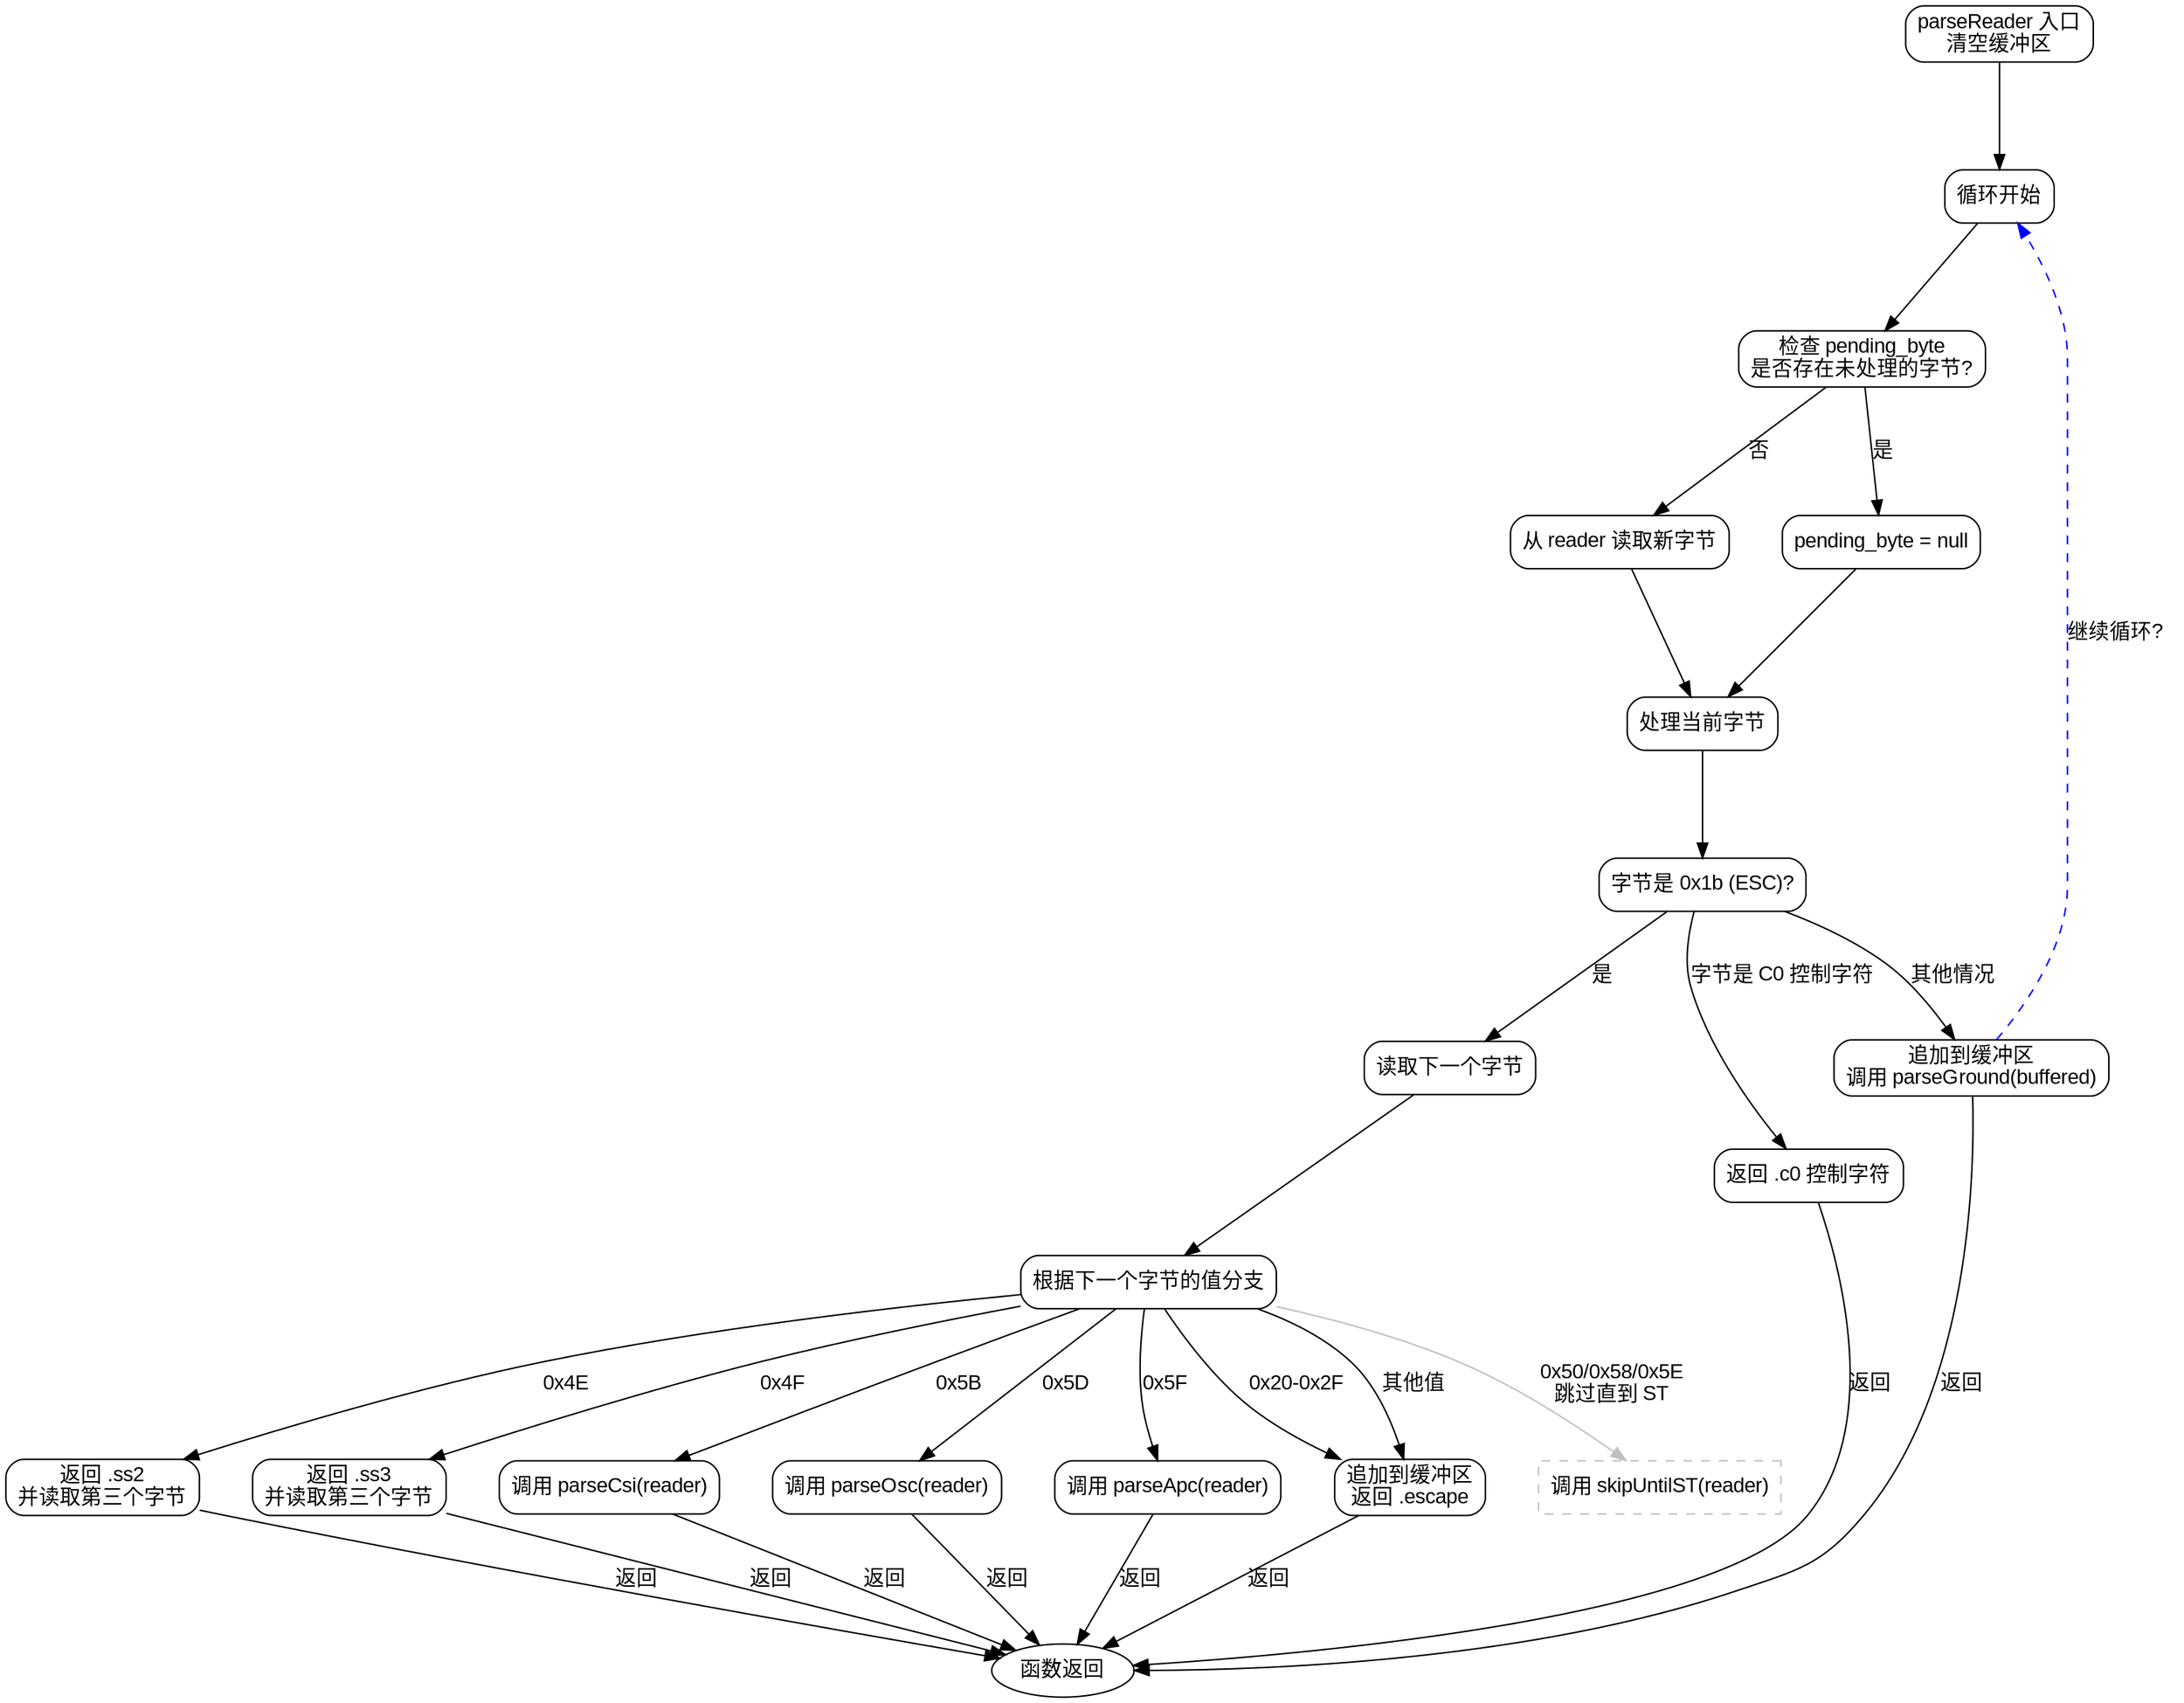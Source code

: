 
digraph parseReader {
    graph [fontname="Arial", nodesep=0.5, ranksep=1];
    node [fontname="Arial", shape=rectangle, style=rounded];
    edge [fontname="Arial"];

    start [label="parseReader 入口\n清空缓冲区"];
    loop [label="循环开始"];
    check_pending [label="检查 pending_byte\n是否存在未处理的字节?"];
    read_byte [label="从 reader 读取新字节"];
    process_byte [label="处理当前字节"];
    esc_case [label="字节是 0x1b (ESC)?"];
    handle_esc [label="读取下一个字节"];
    esc_subcases [label="根据下一个字节的值分支"];
    ss2 [label="返回 .ss2\n并读取第三个字节"];
    ss3 [label="返回 .ss3\n并读取第三个字节"];
    csi [label="调用 parseCsi(reader)"];
    osc [label="调用 parseOsc(reader)"];
    apc [label="调用 parseApc(reader)"];
    esc_other [label="追加到缓冲区\n返回 .escape"];
    c0_control [label="返回 .c0 控制字符"];
    ground [label="追加到缓冲区\n调用 parseGround(buffered)"];
    pending_handled [label="pending_byte = null"];

    start -> loop;
    loop -> check_pending;
    check_pending -> read_byte [label="否"];
    check_pending -> pending_handled [label="是"];
    pending_handled -> process_byte;
    read_byte -> process_byte;
    process_byte -> esc_case;

    esc_case -> handle_esc [label="是"];
    esc_case -> c0_control [label="字节是 C0 控制字符"];
    esc_case -> ground [label="其他情况"];

    handle_esc -> esc_subcases;
    esc_subcases -> ss2 [label="0x4E"];
    esc_subcases -> ss3 [label="0x4F"];
    esc_subcases -> csi [label="0x5B"];
    esc_subcases -> osc [label="0x5D"];
    esc_subcases -> apc [label="0x5F"];
    esc_subcases -> esc_other [label="0x20-0x2F"];
    esc_subcases -> esc_other [label="其他值"];
    
    // 特殊处理分支
    esc_subcases -> skip [label="0x50/0x58/0x5E\n跳过直到 ST", color=grey];
    skip [label="调用 skipUntilST(reader)", color=grey, style=dashed];
    
    // 连接返回节点
    ss2 -> end [label="返回"];
    ss3 -> end [label="返回"];
    csi -> end [label="返回"];
    osc -> end [label="返回"];
    apc -> end [label="返回"];
    esc_other -> end [label="返回"];
    c0_control -> end [label="返回"];
    ground -> end [label="返回"];

    end [label="函数返回", shape=ellipse];
    
    // 循环继续
    edge [style=invis];
    end -> loop [constraint=false];
    edge [style=solid];
    ground -> loop [label="继续循环?" style=dashed, color=blue];
}
